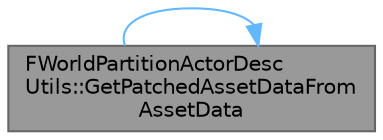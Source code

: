 digraph "FWorldPartitionActorDescUtils::GetPatchedAssetDataFromAssetData"
{
 // INTERACTIVE_SVG=YES
 // LATEX_PDF_SIZE
  bgcolor="transparent";
  edge [fontname=Helvetica,fontsize=10,labelfontname=Helvetica,labelfontsize=10];
  node [fontname=Helvetica,fontsize=10,shape=box,height=0.2,width=0.4];
  rankdir="LR";
  Node1 [id="Node000001",label="FWorldPartitionActorDesc\lUtils::GetPatchedAssetDataFrom\lAssetData",height=0.2,width=0.4,color="gray40", fillcolor="grey60", style="filled", fontcolor="black",tooltip="Patches an actor descriptor's asset data."];
  Node1 -> Node1 [id="edge1_Node000001_Node000001",color="steelblue1",style="solid",tooltip=" "];
}
